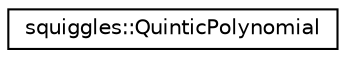 digraph "Graphical Class Hierarchy"
{
 // LATEX_PDF_SIZE
  edge [fontname="Helvetica",fontsize="10",labelfontname="Helvetica",labelfontsize="10"];
  node [fontname="Helvetica",fontsize="10",shape=record];
  rankdir="LR";
  Node0 [label="squiggles::QuinticPolynomial",height=0.2,width=0.4,color="black", fillcolor="white", style="filled",URL="$classsquiggles_1_1QuinticPolynomial.html",tooltip=" "];
}

